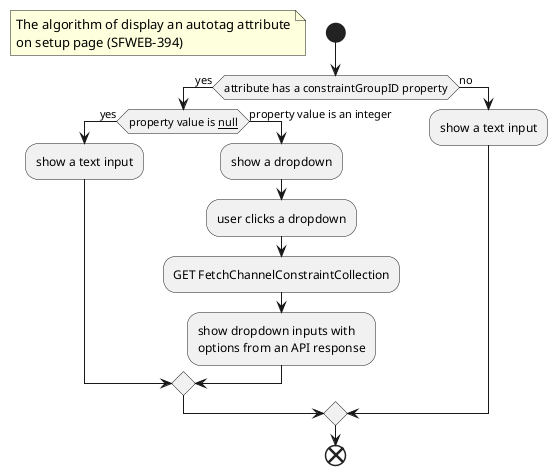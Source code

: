 @startuml
start
floating note
    The algorithm of display an autotag attribute
    on setup page (SFWEB-394)
end note
if (attribute has a constraintGroupID property) then (yes)
    if (property value is __null__) then (yes)
        :show a text input;
    else (property value is an integer)
            :show a dropdown;
            :user clicks a dropdown;
            :GET FetchChannelConstraintCollection;
            :show dropdown inputs with \noptions from an API response;
    endif
else (no)
:show a text input;
endif
end


@enduml